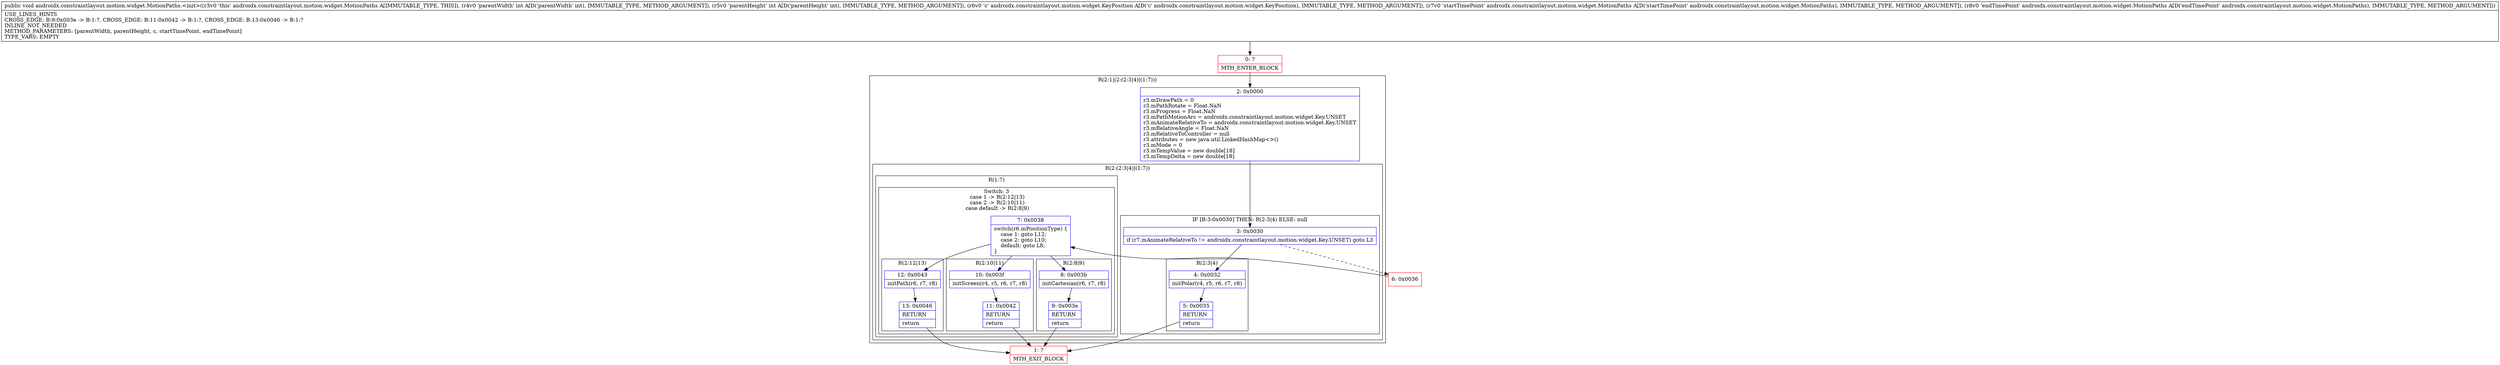 digraph "CFG forandroidx.constraintlayout.motion.widget.MotionPaths.\<init\>(IILandroidx\/constraintlayout\/motion\/widget\/KeyPosition;Landroidx\/constraintlayout\/motion\/widget\/MotionPaths;Landroidx\/constraintlayout\/motion\/widget\/MotionPaths;)V" {
subgraph cluster_Region_984650695 {
label = "R(2:1|(2:(2:3|4)|(1:7)))";
node [shape=record,color=blue];
Node_2 [shape=record,label="{2\:\ 0x0000|r3.mDrawPath = 0\lr3.mPathRotate = Float.NaN\lr3.mProgress = Float.NaN\lr3.mPathMotionArc = androidx.constraintlayout.motion.widget.Key.UNSET\lr3.mAnimateRelativeTo = androidx.constraintlayout.motion.widget.Key.UNSET\lr3.mRelativeAngle = Float.NaN\lr3.mRelativeToController = null\lr3.attributes = new java.util.LinkedHashMap\<\>()\lr3.mMode = 0\lr3.mTempValue = new double[18]\lr3.mTempDelta = new double[18]\l}"];
subgraph cluster_Region_271200495 {
label = "R(2:(2:3|4)|(1:7))";
node [shape=record,color=blue];
subgraph cluster_IfRegion_339611070 {
label = "IF [B:3:0x0030] THEN: R(2:3|4) ELSE: null";
node [shape=record,color=blue];
Node_3 [shape=record,label="{3\:\ 0x0030|if (r7.mAnimateRelativeTo != androidx.constraintlayout.motion.widget.Key.UNSET) goto L3\l}"];
subgraph cluster_Region_1501518822 {
label = "R(2:3|4)";
node [shape=record,color=blue];
Node_4 [shape=record,label="{4\:\ 0x0032|initPolar(r4, r5, r6, r7, r8)\l}"];
Node_5 [shape=record,label="{5\:\ 0x0035|RETURN\l|return\l}"];
}
}
subgraph cluster_Region_1743766949 {
label = "R(1:7)";
node [shape=record,color=blue];
subgraph cluster_SwitchRegion_646130943 {
label = "Switch: 3
 case 1 -> R(2:12|13)
 case 2 -> R(2:10|11)
 case default -> R(2:8|9)";
node [shape=record,color=blue];
Node_7 [shape=record,label="{7\:\ 0x0038|switch(r6.mPositionType) \{\l    case 1: goto L12;\l    case 2: goto L10;\l    default: goto L8;\l\}\l}"];
subgraph cluster_Region_1110742636 {
label = "R(2:12|13)";
node [shape=record,color=blue];
Node_12 [shape=record,label="{12\:\ 0x0043|initPath(r6, r7, r8)\l}"];
Node_13 [shape=record,label="{13\:\ 0x0046|RETURN\l|return\l}"];
}
subgraph cluster_Region_1639404967 {
label = "R(2:10|11)";
node [shape=record,color=blue];
Node_10 [shape=record,label="{10\:\ 0x003f|initScreen(r4, r5, r6, r7, r8)\l}"];
Node_11 [shape=record,label="{11\:\ 0x0042|RETURN\l|return\l}"];
}
subgraph cluster_Region_2020374233 {
label = "R(2:8|9)";
node [shape=record,color=blue];
Node_8 [shape=record,label="{8\:\ 0x003b|initCartesian(r6, r7, r8)\l}"];
Node_9 [shape=record,label="{9\:\ 0x003e|RETURN\l|return\l}"];
}
}
}
}
}
Node_0 [shape=record,color=red,label="{0\:\ ?|MTH_ENTER_BLOCK\l}"];
Node_1 [shape=record,color=red,label="{1\:\ ?|MTH_EXIT_BLOCK\l}"];
Node_6 [shape=record,color=red,label="{6\:\ 0x0036}"];
MethodNode[shape=record,label="{public void androidx.constraintlayout.motion.widget.MotionPaths.\<init\>((r3v0 'this' androidx.constraintlayout.motion.widget.MotionPaths A[IMMUTABLE_TYPE, THIS]), (r4v0 'parentWidth' int A[D('parentWidth' int), IMMUTABLE_TYPE, METHOD_ARGUMENT]), (r5v0 'parentHeight' int A[D('parentHeight' int), IMMUTABLE_TYPE, METHOD_ARGUMENT]), (r6v0 'c' androidx.constraintlayout.motion.widget.KeyPosition A[D('c' androidx.constraintlayout.motion.widget.KeyPosition), IMMUTABLE_TYPE, METHOD_ARGUMENT]), (r7v0 'startTimePoint' androidx.constraintlayout.motion.widget.MotionPaths A[D('startTimePoint' androidx.constraintlayout.motion.widget.MotionPaths), IMMUTABLE_TYPE, METHOD_ARGUMENT]), (r8v0 'endTimePoint' androidx.constraintlayout.motion.widget.MotionPaths A[D('endTimePoint' androidx.constraintlayout.motion.widget.MotionPaths), IMMUTABLE_TYPE, METHOD_ARGUMENT]))  | USE_LINES_HINTS\lCROSS_EDGE: B:9:0x003e \-\> B:1:?, CROSS_EDGE: B:11:0x0042 \-\> B:1:?, CROSS_EDGE: B:13:0x0046 \-\> B:1:?\lINLINE_NOT_NEEDED\lMETHOD_PARAMETERS: [parentWidth, parentHeight, c, startTimePoint, endTimePoint]\lTYPE_VARS: EMPTY\l}"];
MethodNode -> Node_0;Node_2 -> Node_3;
Node_3 -> Node_4;
Node_3 -> Node_6[style=dashed];
Node_4 -> Node_5;
Node_5 -> Node_1;
Node_7 -> Node_8;
Node_7 -> Node_10;
Node_7 -> Node_12;
Node_12 -> Node_13;
Node_13 -> Node_1;
Node_10 -> Node_11;
Node_11 -> Node_1;
Node_8 -> Node_9;
Node_9 -> Node_1;
Node_0 -> Node_2;
Node_6 -> Node_7;
}

